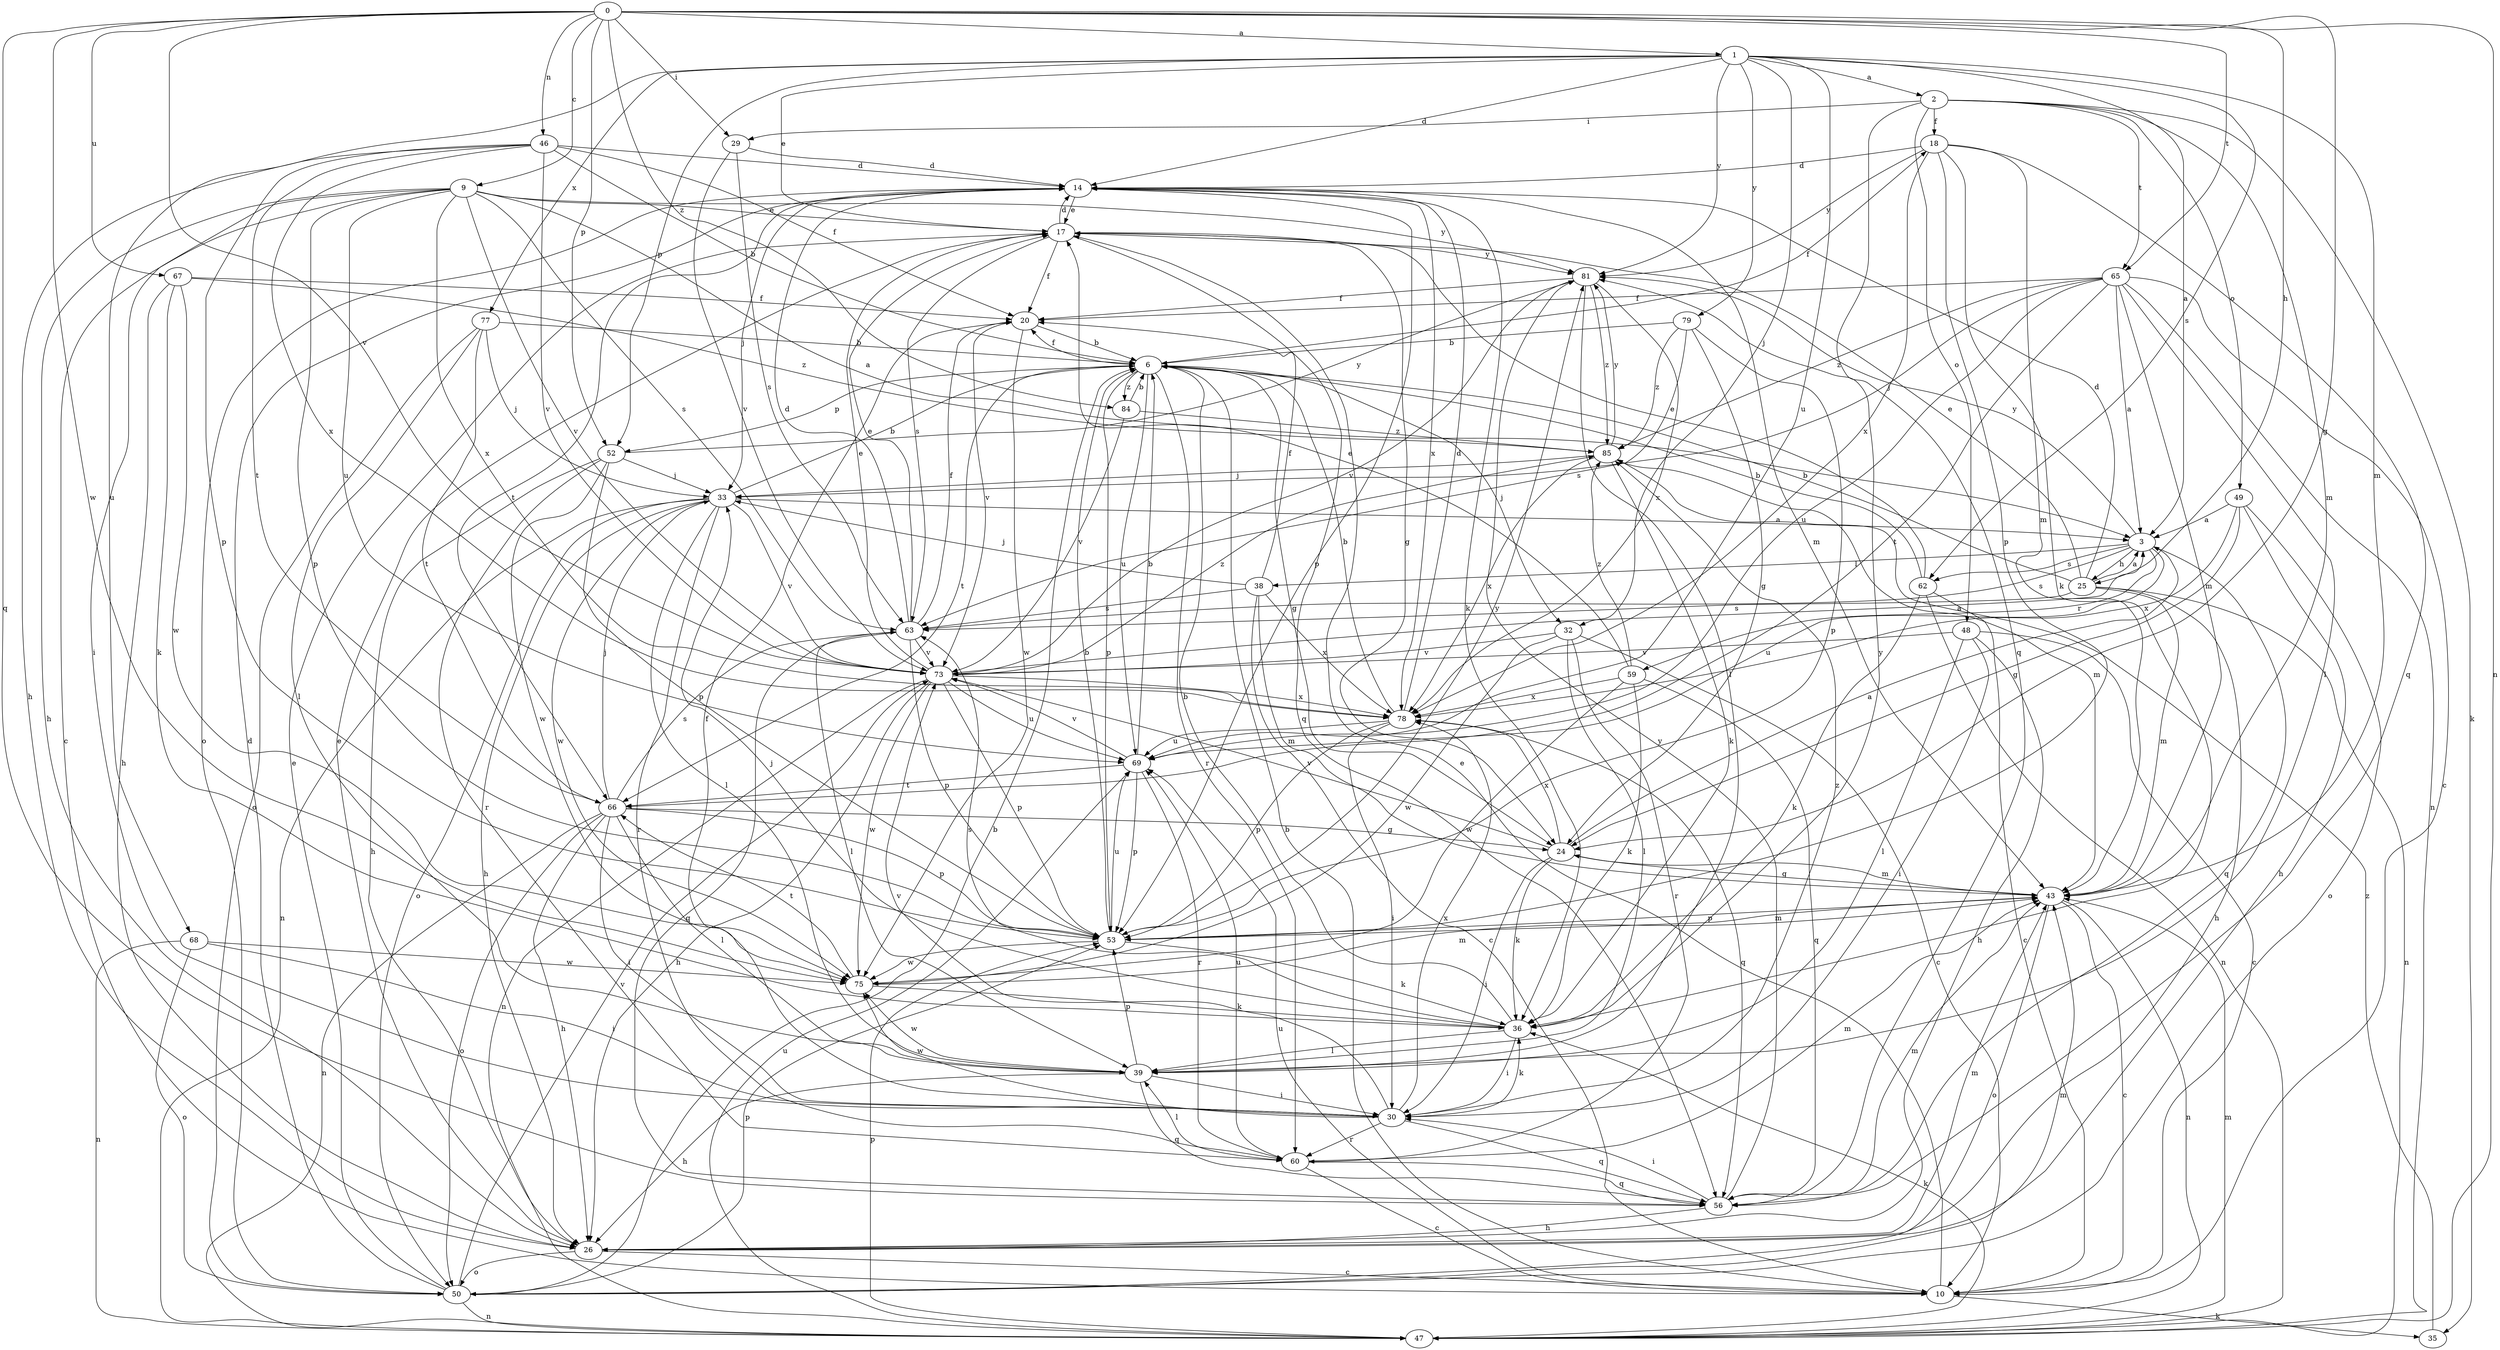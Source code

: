 strict digraph  {
0;
1;
2;
3;
6;
9;
10;
14;
17;
18;
20;
24;
25;
26;
29;
30;
32;
33;
35;
36;
38;
39;
43;
46;
47;
48;
49;
50;
52;
53;
56;
59;
60;
62;
63;
65;
66;
67;
68;
69;
73;
75;
77;
78;
79;
81;
84;
85;
0 -> 1  [label=a];
0 -> 9  [label=c];
0 -> 24  [label=g];
0 -> 25  [label=h];
0 -> 29  [label=i];
0 -> 46  [label=n];
0 -> 47  [label=n];
0 -> 52  [label=p];
0 -> 56  [label=q];
0 -> 65  [label=t];
0 -> 67  [label=u];
0 -> 73  [label=v];
0 -> 75  [label=w];
0 -> 84  [label=z];
1 -> 2  [label=a];
1 -> 3  [label=a];
1 -> 14  [label=d];
1 -> 17  [label=e];
1 -> 32  [label=j];
1 -> 43  [label=m];
1 -> 52  [label=p];
1 -> 62  [label=s];
1 -> 68  [label=u];
1 -> 69  [label=u];
1 -> 77  [label=x];
1 -> 79  [label=y];
1 -> 81  [label=y];
2 -> 18  [label=f];
2 -> 29  [label=i];
2 -> 35  [label=k];
2 -> 43  [label=m];
2 -> 48  [label=o];
2 -> 49  [label=o];
2 -> 56  [label=q];
2 -> 65  [label=t];
3 -> 25  [label=h];
3 -> 38  [label=l];
3 -> 56  [label=q];
3 -> 59  [label=r];
3 -> 62  [label=s];
3 -> 63  [label=s];
3 -> 69  [label=u];
3 -> 81  [label=y];
6 -> 18  [label=f];
6 -> 20  [label=f];
6 -> 24  [label=g];
6 -> 32  [label=j];
6 -> 52  [label=p];
6 -> 53  [label=p];
6 -> 60  [label=r];
6 -> 66  [label=t];
6 -> 69  [label=u];
6 -> 84  [label=z];
9 -> 3  [label=a];
9 -> 10  [label=c];
9 -> 17  [label=e];
9 -> 26  [label=h];
9 -> 30  [label=i];
9 -> 53  [label=p];
9 -> 63  [label=s];
9 -> 69  [label=u];
9 -> 73  [label=v];
9 -> 78  [label=x];
9 -> 81  [label=y];
10 -> 6  [label=b];
10 -> 17  [label=e];
10 -> 35  [label=k];
10 -> 69  [label=u];
14 -> 17  [label=e];
14 -> 33  [label=j];
14 -> 36  [label=k];
14 -> 43  [label=m];
14 -> 50  [label=o];
14 -> 53  [label=p];
14 -> 66  [label=t];
14 -> 78  [label=x];
17 -> 14  [label=d];
17 -> 20  [label=f];
17 -> 24  [label=g];
17 -> 56  [label=q];
17 -> 63  [label=s];
17 -> 81  [label=y];
18 -> 14  [label=d];
18 -> 36  [label=k];
18 -> 43  [label=m];
18 -> 53  [label=p];
18 -> 56  [label=q];
18 -> 78  [label=x];
18 -> 81  [label=y];
20 -> 6  [label=b];
20 -> 73  [label=v];
20 -> 75  [label=w];
24 -> 3  [label=a];
24 -> 30  [label=i];
24 -> 36  [label=k];
24 -> 43  [label=m];
24 -> 73  [label=v];
24 -> 78  [label=x];
25 -> 3  [label=a];
25 -> 6  [label=b];
25 -> 14  [label=d];
25 -> 17  [label=e];
25 -> 26  [label=h];
25 -> 43  [label=m];
25 -> 47  [label=n];
25 -> 63  [label=s];
26 -> 10  [label=c];
26 -> 17  [label=e];
26 -> 43  [label=m];
26 -> 50  [label=o];
29 -> 14  [label=d];
29 -> 63  [label=s];
29 -> 73  [label=v];
30 -> 20  [label=f];
30 -> 36  [label=k];
30 -> 56  [label=q];
30 -> 60  [label=r];
30 -> 73  [label=v];
30 -> 75  [label=w];
30 -> 78  [label=x];
30 -> 85  [label=z];
32 -> 10  [label=c];
32 -> 39  [label=l];
32 -> 60  [label=r];
32 -> 73  [label=v];
32 -> 75  [label=w];
33 -> 3  [label=a];
33 -> 6  [label=b];
33 -> 26  [label=h];
33 -> 39  [label=l];
33 -> 47  [label=n];
33 -> 50  [label=o];
33 -> 60  [label=r];
33 -> 73  [label=v];
33 -> 75  [label=w];
35 -> 85  [label=z];
36 -> 6  [label=b];
36 -> 30  [label=i];
36 -> 33  [label=j];
36 -> 39  [label=l];
36 -> 63  [label=s];
36 -> 81  [label=y];
38 -> 10  [label=c];
38 -> 20  [label=f];
38 -> 33  [label=j];
38 -> 43  [label=m];
38 -> 63  [label=s];
38 -> 78  [label=x];
39 -> 26  [label=h];
39 -> 30  [label=i];
39 -> 53  [label=p];
39 -> 56  [label=q];
39 -> 75  [label=w];
43 -> 10  [label=c];
43 -> 24  [label=g];
43 -> 47  [label=n];
43 -> 50  [label=o];
43 -> 53  [label=p];
46 -> 6  [label=b];
46 -> 14  [label=d];
46 -> 20  [label=f];
46 -> 26  [label=h];
46 -> 53  [label=p];
46 -> 66  [label=t];
46 -> 73  [label=v];
46 -> 78  [label=x];
47 -> 36  [label=k];
47 -> 43  [label=m];
47 -> 53  [label=p];
47 -> 69  [label=u];
48 -> 10  [label=c];
48 -> 26  [label=h];
48 -> 30  [label=i];
48 -> 39  [label=l];
48 -> 73  [label=v];
49 -> 3  [label=a];
49 -> 24  [label=g];
49 -> 26  [label=h];
49 -> 50  [label=o];
49 -> 78  [label=x];
50 -> 6  [label=b];
50 -> 14  [label=d];
50 -> 17  [label=e];
50 -> 43  [label=m];
50 -> 47  [label=n];
50 -> 53  [label=p];
50 -> 73  [label=v];
52 -> 26  [label=h];
52 -> 33  [label=j];
52 -> 53  [label=p];
52 -> 60  [label=r];
52 -> 75  [label=w];
52 -> 81  [label=y];
53 -> 6  [label=b];
53 -> 36  [label=k];
53 -> 43  [label=m];
53 -> 69  [label=u];
53 -> 75  [label=w];
53 -> 81  [label=y];
56 -> 26  [label=h];
56 -> 30  [label=i];
56 -> 43  [label=m];
56 -> 81  [label=y];
59 -> 17  [label=e];
59 -> 36  [label=k];
59 -> 56  [label=q];
59 -> 75  [label=w];
59 -> 78  [label=x];
59 -> 85  [label=z];
60 -> 10  [label=c];
60 -> 39  [label=l];
60 -> 43  [label=m];
60 -> 56  [label=q];
60 -> 69  [label=u];
62 -> 6  [label=b];
62 -> 10  [label=c];
62 -> 17  [label=e];
62 -> 36  [label=k];
62 -> 47  [label=n];
63 -> 14  [label=d];
63 -> 17  [label=e];
63 -> 20  [label=f];
63 -> 39  [label=l];
63 -> 53  [label=p];
63 -> 56  [label=q];
63 -> 73  [label=v];
65 -> 3  [label=a];
65 -> 10  [label=c];
65 -> 20  [label=f];
65 -> 33  [label=j];
65 -> 39  [label=l];
65 -> 43  [label=m];
65 -> 47  [label=n];
65 -> 66  [label=t];
65 -> 69  [label=u];
65 -> 85  [label=z];
66 -> 24  [label=g];
66 -> 26  [label=h];
66 -> 30  [label=i];
66 -> 33  [label=j];
66 -> 39  [label=l];
66 -> 47  [label=n];
66 -> 50  [label=o];
66 -> 53  [label=p];
66 -> 63  [label=s];
67 -> 20  [label=f];
67 -> 26  [label=h];
67 -> 36  [label=k];
67 -> 75  [label=w];
67 -> 85  [label=z];
68 -> 30  [label=i];
68 -> 47  [label=n];
68 -> 50  [label=o];
68 -> 75  [label=w];
69 -> 6  [label=b];
69 -> 53  [label=p];
69 -> 60  [label=r];
69 -> 66  [label=t];
69 -> 73  [label=v];
73 -> 3  [label=a];
73 -> 17  [label=e];
73 -> 26  [label=h];
73 -> 47  [label=n];
73 -> 53  [label=p];
73 -> 69  [label=u];
73 -> 75  [label=w];
73 -> 78  [label=x];
73 -> 85  [label=z];
75 -> 36  [label=k];
75 -> 43  [label=m];
75 -> 66  [label=t];
77 -> 6  [label=b];
77 -> 33  [label=j];
77 -> 39  [label=l];
77 -> 50  [label=o];
77 -> 66  [label=t];
78 -> 6  [label=b];
78 -> 14  [label=d];
78 -> 30  [label=i];
78 -> 53  [label=p];
78 -> 56  [label=q];
78 -> 69  [label=u];
79 -> 6  [label=b];
79 -> 24  [label=g];
79 -> 53  [label=p];
79 -> 63  [label=s];
79 -> 85  [label=z];
81 -> 20  [label=f];
81 -> 39  [label=l];
81 -> 73  [label=v];
81 -> 78  [label=x];
81 -> 85  [label=z];
84 -> 6  [label=b];
84 -> 73  [label=v];
84 -> 85  [label=z];
85 -> 33  [label=j];
85 -> 36  [label=k];
85 -> 43  [label=m];
85 -> 78  [label=x];
85 -> 81  [label=y];
}

